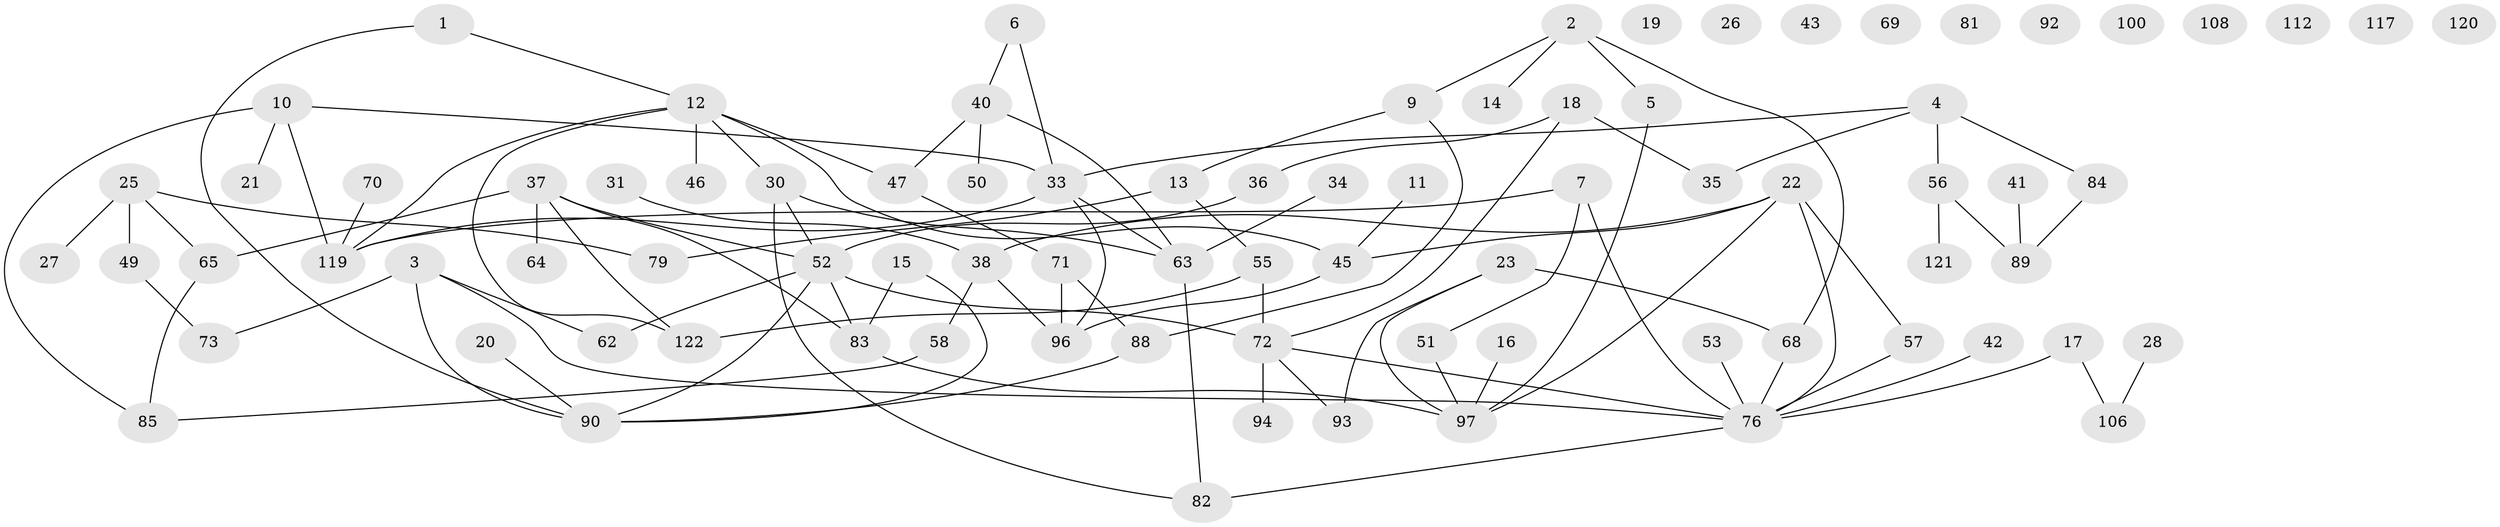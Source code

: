 // original degree distribution, {2: 0.2845528455284553, 1: 0.21951219512195122, 3: 0.21951219512195122, 5: 0.04878048780487805, 4: 0.13821138211382114, 0: 0.07317073170731707, 7: 0.008130081300813009, 9: 0.008130081300813009}
// Generated by graph-tools (version 1.1) at 2025/41/03/06/25 10:41:19]
// undirected, 84 vertices, 106 edges
graph export_dot {
graph [start="1"]
  node [color=gray90,style=filled];
  1;
  2 [super="+75"];
  3 [super="+8"];
  4 [super="+29"];
  5;
  6;
  7 [super="+110"];
  9 [super="+115"];
  10;
  11;
  12 [super="+54"];
  13 [super="+48"];
  14;
  15;
  16;
  17 [super="+87"];
  18 [super="+104"];
  19 [super="+86"];
  20 [super="+32"];
  21 [super="+24"];
  22 [super="+66"];
  23 [super="+77"];
  25 [super="+74"];
  26;
  27;
  28;
  30;
  31 [super="+60"];
  33 [super="+44"];
  34 [super="+98"];
  35;
  36 [super="+59"];
  37 [super="+39"];
  38 [super="+78"];
  40;
  41;
  42;
  43;
  45 [super="+116"];
  46;
  47;
  49;
  50;
  51;
  52 [super="+105"];
  53;
  55 [super="+61"];
  56;
  57 [super="+107"];
  58;
  62;
  63 [super="+67"];
  64;
  65;
  68 [super="+103"];
  69;
  70;
  71 [super="+80"];
  72 [super="+95"];
  73;
  76 [super="+101"];
  79 [super="+118"];
  81 [super="+109"];
  82 [super="+114"];
  83;
  84 [super="+113"];
  85 [super="+91"];
  88;
  89 [super="+99"];
  90 [super="+102"];
  92;
  93;
  94;
  96;
  97 [super="+111"];
  100;
  106;
  108;
  112;
  117;
  119 [super="+123"];
  120;
  121;
  122;
  1 -- 12;
  1 -- 90;
  2 -- 9;
  2 -- 5;
  2 -- 14;
  2 -- 68;
  3 -- 73;
  3 -- 90;
  3 -- 62;
  3 -- 76;
  4 -- 56;
  4 -- 33;
  4 -- 35;
  4 -- 84;
  5 -- 97;
  6 -- 33;
  6 -- 40;
  7 -- 76;
  7 -- 51;
  7 -- 119;
  9 -- 88;
  9 -- 13;
  10 -- 85;
  10 -- 119;
  10 -- 21;
  10 -- 33;
  11 -- 45;
  12 -- 46;
  12 -- 122;
  12 -- 45;
  12 -- 30;
  12 -- 47;
  12 -- 119;
  13 -- 55;
  13 -- 79;
  15 -- 83;
  15 -- 90;
  16 -- 97;
  17 -- 76;
  17 -- 106;
  18 -- 35;
  18 -- 72;
  18 -- 36;
  20 -- 90;
  22 -- 76;
  22 -- 38;
  22 -- 57;
  22 -- 45;
  22 -- 97;
  23 -- 93;
  23 -- 97;
  23 -- 68;
  25 -- 79;
  25 -- 65;
  25 -- 27;
  25 -- 49;
  28 -- 106;
  30 -- 52;
  30 -- 63;
  30 -- 82;
  31 -- 38;
  33 -- 63;
  33 -- 96;
  33 -- 119;
  34 -- 63;
  36 -- 52 [weight=2];
  37 -- 52;
  37 -- 64;
  37 -- 65;
  37 -- 83;
  37 -- 122;
  38 -- 58;
  38 -- 96;
  40 -- 47;
  40 -- 50;
  40 -- 63;
  41 -- 89;
  42 -- 76;
  45 -- 96;
  47 -- 71;
  49 -- 73;
  51 -- 97;
  52 -- 62;
  52 -- 72;
  52 -- 83;
  52 -- 90;
  53 -- 76;
  55 -- 122;
  55 -- 72;
  56 -- 121;
  56 -- 89;
  57 -- 76;
  58 -- 85;
  63 -- 82;
  65 -- 85;
  68 -- 76;
  70 -- 119;
  71 -- 96;
  71 -- 88;
  72 -- 94;
  72 -- 76;
  72 -- 93;
  76 -- 82;
  83 -- 97;
  84 -- 89;
  88 -- 90;
}
